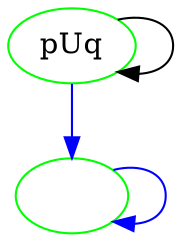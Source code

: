 digraph G {
    0 [label="pUq", color="green"] ;
    3 [label=" ", color="green"] ;
    0 -> 0 [color="black"] ;
    0 -> 3 [color="blue"] ;

    3 -> 3 [color="blue"] ;
}